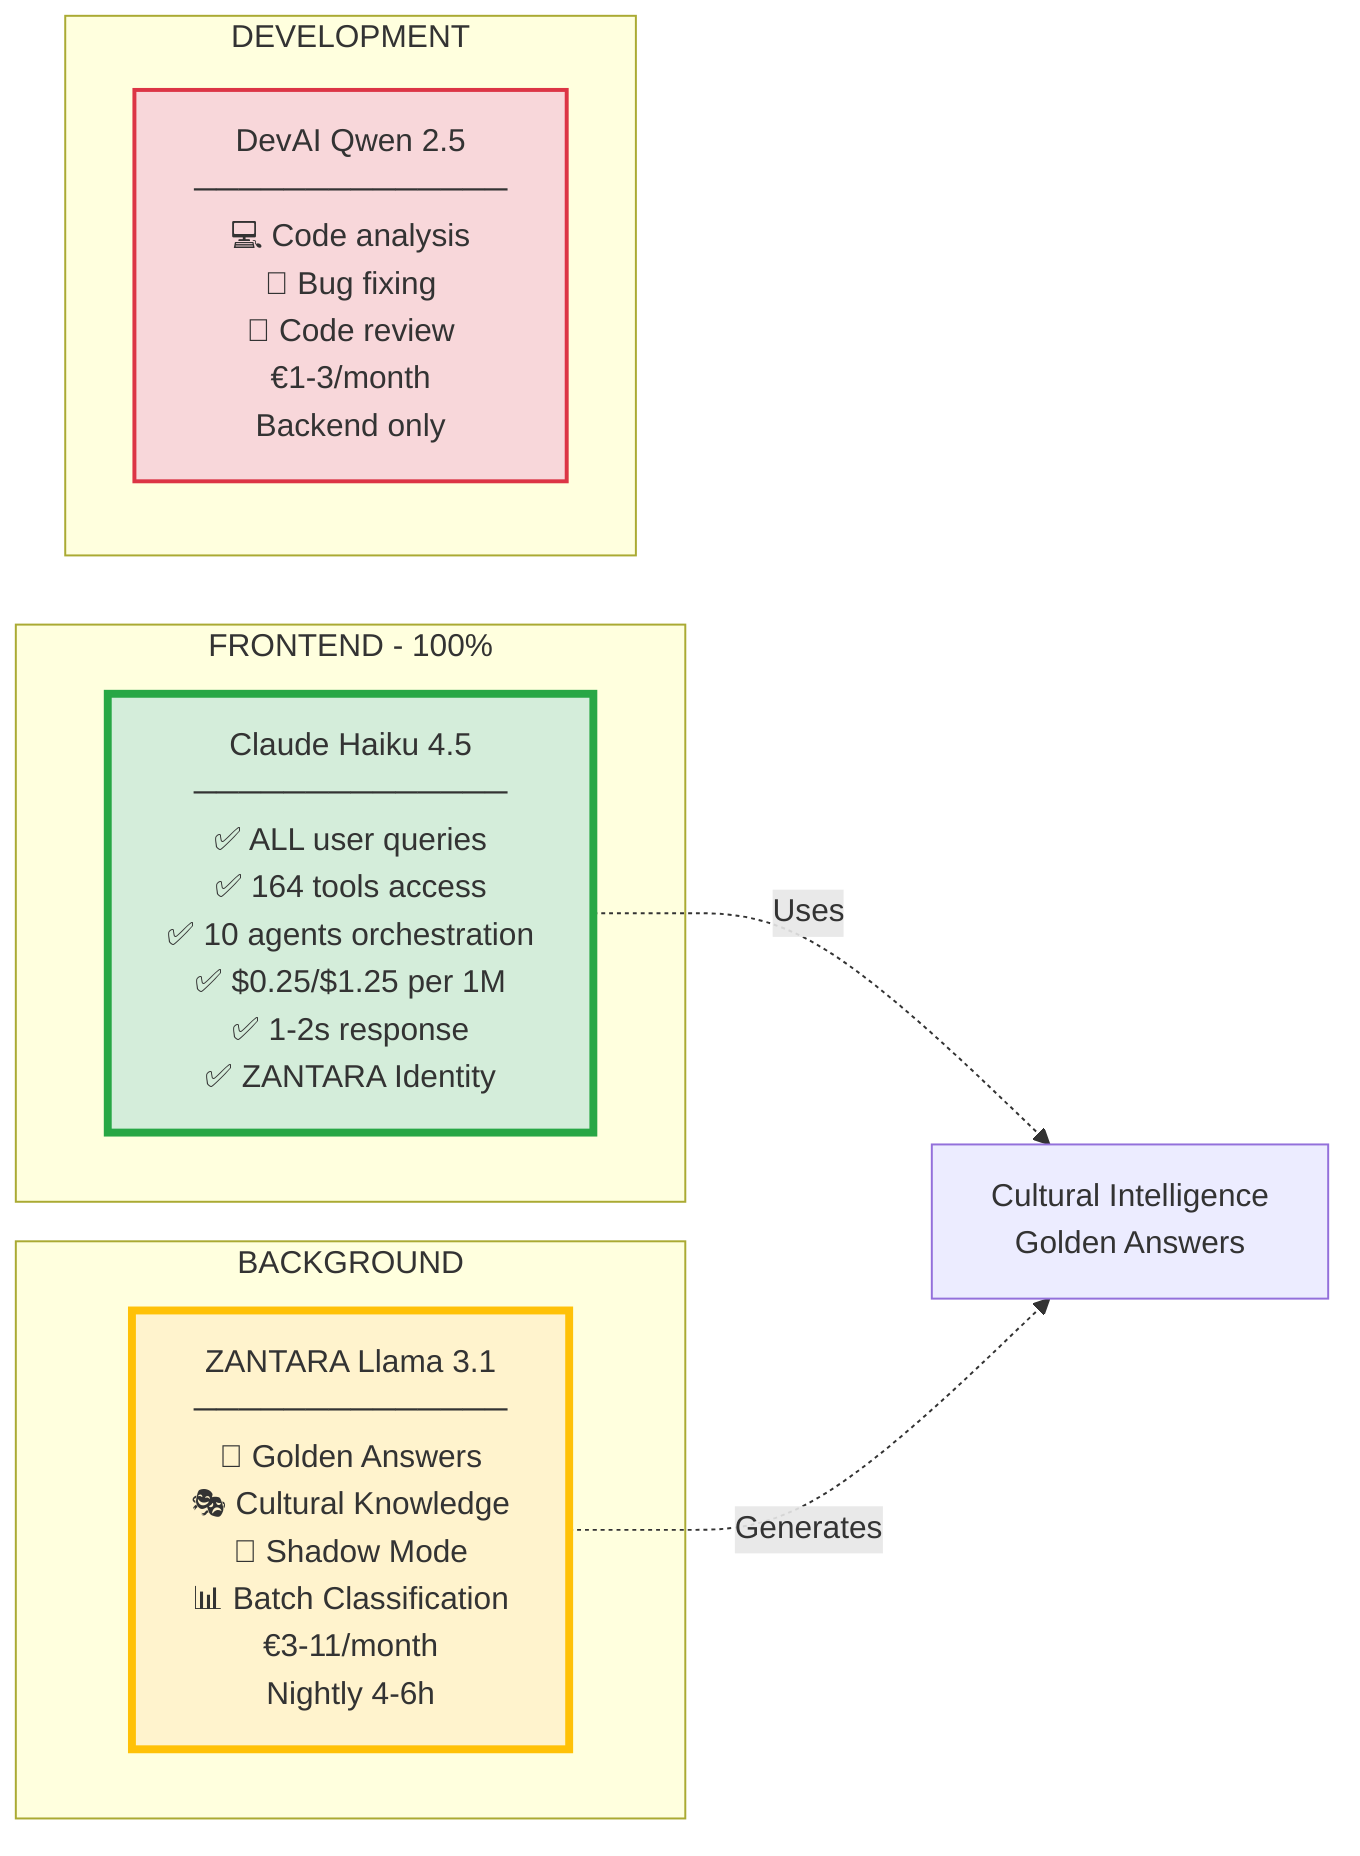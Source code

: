 graph LR
    subgraph "FRONTEND - 100%"
        H[Claude Haiku 4.5<br/>──────────────<br/>✅ ALL user queries<br/>✅ 164 tools access<br/>✅ 10 agents orchestration<br/>✅ $0.25/$1.25 per 1M<br/>✅ 1-2s response<br/>✅ ZANTARA Identity]
    end
    
    subgraph "BACKGROUND"
        Z[ZANTARA Llama 3.1<br/>──────────────<br/>🌟 Golden Answers<br/>🎭 Cultural Knowledge<br/>🔬 Shadow Mode<br/>📊 Batch Classification<br/>€3-11/month<br/>Nightly 4-6h]
    end
    
    subgraph "DEVELOPMENT"
        D[DevAI Qwen 2.5<br/>──────────────<br/>💻 Code analysis<br/>🐛 Bug fixing<br/>📝 Code review<br/>€1-3/month<br/>Backend only]
    end
    
    H -.Uses.-> Output[Cultural Intelligence<br/>Golden Answers]
    Z -.Generates.-> Output
    
    style H fill:#d4edda,stroke:#28a745,stroke-width:4px
    style Z fill:#fff3cd,stroke:#ffc107,stroke-width:4px
    style D fill:#f8d7da,stroke:#dc3545,stroke-width:2px